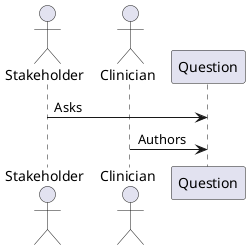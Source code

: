 @startuml

actor "Stakeholder"
actor "Clinician"

Stakeholder -> Question : Asks
Clinician -> Question : Authors

@enduml
